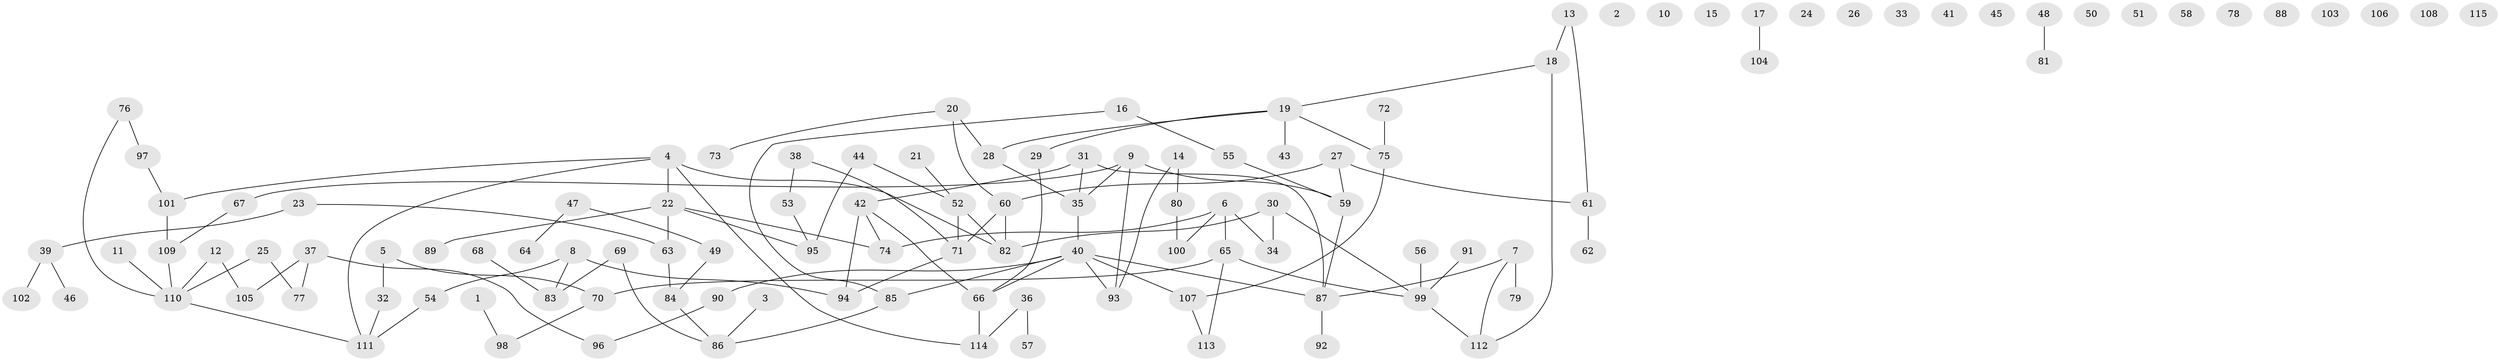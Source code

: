 // coarse degree distribution, {2: 0.3125, 7: 0.1875, 5: 0.125, 3: 0.125, 6: 0.0625, 1: 0.1875}
// Generated by graph-tools (version 1.1) at 2025/48/03/04/25 22:48:19]
// undirected, 115 vertices, 125 edges
graph export_dot {
  node [color=gray90,style=filled];
  1;
  2;
  3;
  4;
  5;
  6;
  7;
  8;
  9;
  10;
  11;
  12;
  13;
  14;
  15;
  16;
  17;
  18;
  19;
  20;
  21;
  22;
  23;
  24;
  25;
  26;
  27;
  28;
  29;
  30;
  31;
  32;
  33;
  34;
  35;
  36;
  37;
  38;
  39;
  40;
  41;
  42;
  43;
  44;
  45;
  46;
  47;
  48;
  49;
  50;
  51;
  52;
  53;
  54;
  55;
  56;
  57;
  58;
  59;
  60;
  61;
  62;
  63;
  64;
  65;
  66;
  67;
  68;
  69;
  70;
  71;
  72;
  73;
  74;
  75;
  76;
  77;
  78;
  79;
  80;
  81;
  82;
  83;
  84;
  85;
  86;
  87;
  88;
  89;
  90;
  91;
  92;
  93;
  94;
  95;
  96;
  97;
  98;
  99;
  100;
  101;
  102;
  103;
  104;
  105;
  106;
  107;
  108;
  109;
  110;
  111;
  112;
  113;
  114;
  115;
  1 -- 98;
  3 -- 86;
  4 -- 22;
  4 -- 82;
  4 -- 101;
  4 -- 111;
  4 -- 114;
  5 -- 32;
  5 -- 70;
  6 -- 34;
  6 -- 65;
  6 -- 74;
  6 -- 100;
  7 -- 79;
  7 -- 87;
  7 -- 112;
  8 -- 54;
  8 -- 83;
  8 -- 94;
  9 -- 35;
  9 -- 59;
  9 -- 67;
  9 -- 93;
  11 -- 110;
  12 -- 105;
  12 -- 110;
  13 -- 18;
  13 -- 61;
  14 -- 80;
  14 -- 93;
  16 -- 55;
  16 -- 85;
  17 -- 104;
  18 -- 19;
  18 -- 112;
  19 -- 28;
  19 -- 29;
  19 -- 43;
  19 -- 75;
  20 -- 28;
  20 -- 60;
  20 -- 73;
  21 -- 52;
  22 -- 63;
  22 -- 74;
  22 -- 89;
  22 -- 95;
  23 -- 39;
  23 -- 63;
  25 -- 77;
  25 -- 110;
  27 -- 59;
  27 -- 60;
  27 -- 61;
  28 -- 35;
  29 -- 66;
  30 -- 34;
  30 -- 82;
  30 -- 99;
  31 -- 35;
  31 -- 42;
  31 -- 87;
  32 -- 111;
  35 -- 40;
  36 -- 57;
  36 -- 114;
  37 -- 77;
  37 -- 96;
  37 -- 105;
  38 -- 53;
  38 -- 71;
  39 -- 46;
  39 -- 102;
  40 -- 66;
  40 -- 85;
  40 -- 87;
  40 -- 90;
  40 -- 93;
  40 -- 107;
  42 -- 66;
  42 -- 74;
  42 -- 94;
  44 -- 52;
  44 -- 95;
  47 -- 49;
  47 -- 64;
  48 -- 81;
  49 -- 84;
  52 -- 71;
  52 -- 82;
  53 -- 95;
  54 -- 111;
  55 -- 59;
  56 -- 99;
  59 -- 87;
  60 -- 71;
  60 -- 82;
  61 -- 62;
  63 -- 84;
  65 -- 70;
  65 -- 99;
  65 -- 113;
  66 -- 114;
  67 -- 109;
  68 -- 83;
  69 -- 83;
  69 -- 86;
  70 -- 98;
  71 -- 94;
  72 -- 75;
  75 -- 107;
  76 -- 97;
  76 -- 110;
  80 -- 100;
  84 -- 86;
  85 -- 86;
  87 -- 92;
  90 -- 96;
  91 -- 99;
  97 -- 101;
  99 -- 112;
  101 -- 109;
  107 -- 113;
  109 -- 110;
  110 -- 111;
}
